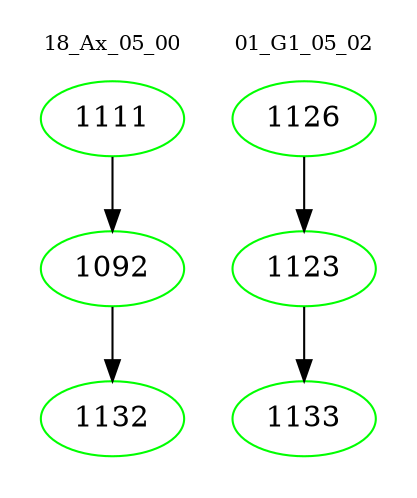digraph{
subgraph cluster_0 {
color = white
label = "18_Ax_05_00";
fontsize=10;
T0_1111 [label="1111", color="green"]
T0_1111 -> T0_1092 [color="black"]
T0_1092 [label="1092", color="green"]
T0_1092 -> T0_1132 [color="black"]
T0_1132 [label="1132", color="green"]
}
subgraph cluster_1 {
color = white
label = "01_G1_05_02";
fontsize=10;
T1_1126 [label="1126", color="green"]
T1_1126 -> T1_1123 [color="black"]
T1_1123 [label="1123", color="green"]
T1_1123 -> T1_1133 [color="black"]
T1_1133 [label="1133", color="green"]
}
}
